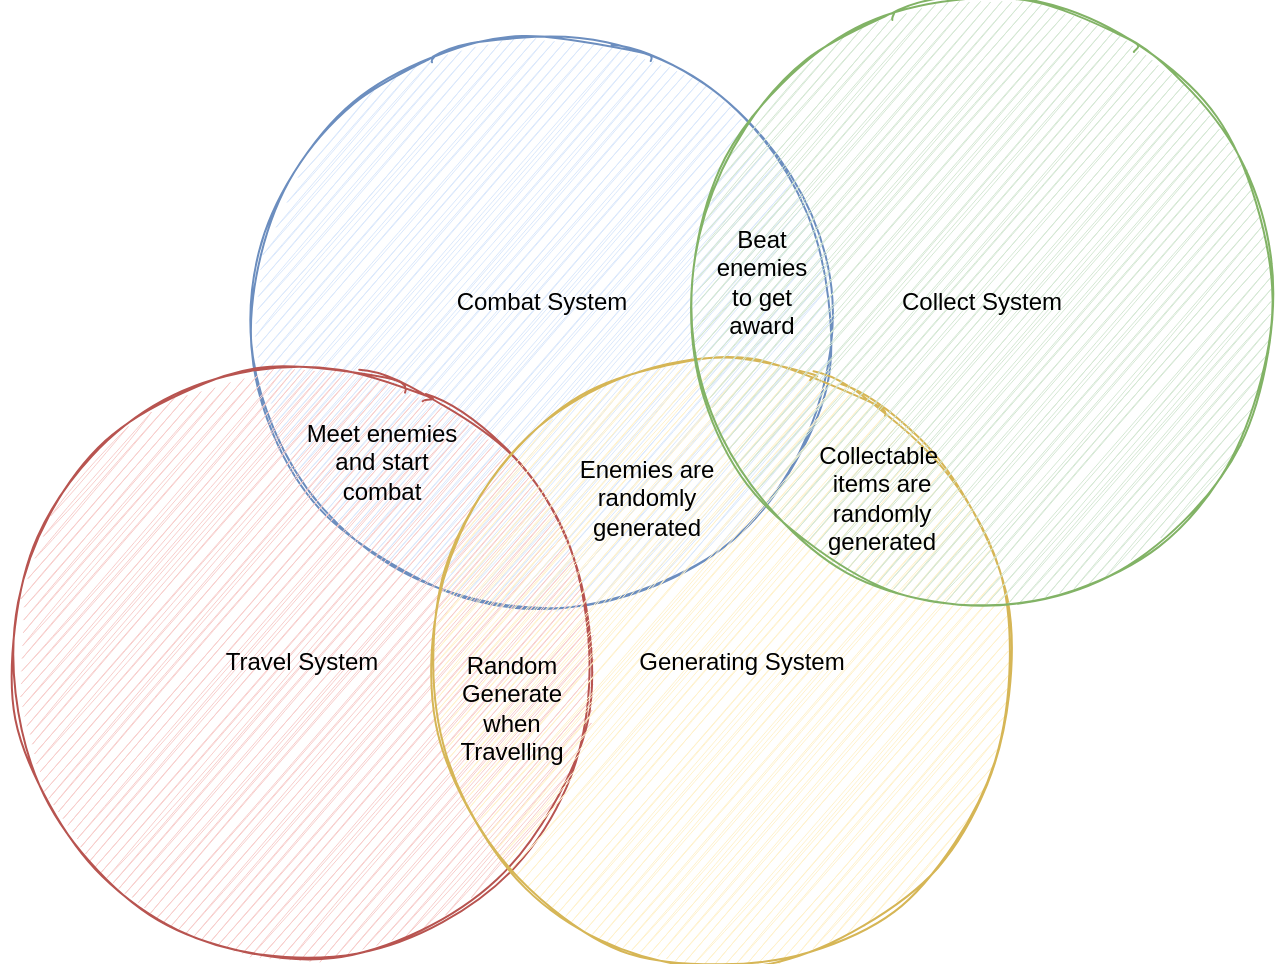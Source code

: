 <mxfile version="20.3.7" type="github">
  <diagram id="PXCcjUMb7tUucPaS4QIz" name="Page-1">
    <mxGraphModel dx="1153" dy="643" grid="1" gridSize="10" guides="1" tooltips="1" connect="1" arrows="1" fold="1" page="1" pageScale="1" pageWidth="850" pageHeight="1100" math="0" shadow="0">
      <root>
        <mxCell id="0" />
        <mxCell id="1" parent="0" />
        <mxCell id="cFTrVpyWIn3HdovlY6KM-1" value="" style="ellipse;whiteSpace=wrap;html=1;aspect=fixed;fillColor=#dae8fc;strokeColor=#6c8ebf;sketch=1;" vertex="1" parent="1">
          <mxGeometry x="160" y="30" width="300" height="300" as="geometry" />
        </mxCell>
        <mxCell id="cFTrVpyWIn3HdovlY6KM-2" value="Combat System" style="text;html=1;strokeColor=none;fillColor=none;align=center;verticalAlign=middle;whiteSpace=wrap;rounded=0;" vertex="1" parent="1">
          <mxGeometry x="260" y="135" width="100" height="70" as="geometry" />
        </mxCell>
        <mxCell id="cFTrVpyWIn3HdovlY6KM-5" value="" style="ellipse;whiteSpace=wrap;html=1;aspect=fixed;fillColor=#f8cecc;strokeColor=#b85450;shadow=0;sketch=1;" vertex="1" parent="1">
          <mxGeometry x="40" y="200" width="300" height="300" as="geometry" />
        </mxCell>
        <mxCell id="cFTrVpyWIn3HdovlY6KM-6" value="Travel System" style="text;html=1;strokeColor=none;fillColor=none;align=center;verticalAlign=middle;whiteSpace=wrap;rounded=0;shadow=0;sketch=1;" vertex="1" parent="1">
          <mxGeometry x="145" y="335" width="90" height="30" as="geometry" />
        </mxCell>
        <mxCell id="cFTrVpyWIn3HdovlY6KM-7" value="Meet enemies and start combat&lt;br&gt;" style="text;html=1;strokeColor=none;fillColor=none;align=center;verticalAlign=middle;whiteSpace=wrap;rounded=0;shadow=0;sketch=1;" vertex="1" parent="1">
          <mxGeometry x="190" y="220" width="80" height="60" as="geometry" />
        </mxCell>
        <mxCell id="cFTrVpyWIn3HdovlY6KM-8" value="" style="ellipse;whiteSpace=wrap;html=1;aspect=fixed;shadow=0;sketch=1;fillColor=#fff2cc;strokeColor=#d6b656;" vertex="1" parent="1">
          <mxGeometry x="250" y="200" width="300" height="300" as="geometry" />
        </mxCell>
        <mxCell id="cFTrVpyWIn3HdovlY6KM-9" value="Generating System" style="text;html=1;strokeColor=none;fillColor=none;align=center;verticalAlign=middle;whiteSpace=wrap;rounded=0;shadow=0;sketch=1;" vertex="1" parent="1">
          <mxGeometry x="350" y="335" width="120" height="30" as="geometry" />
        </mxCell>
        <mxCell id="cFTrVpyWIn3HdovlY6KM-10" value="Random Generate when Travelling" style="text;html=1;strokeColor=none;fillColor=none;align=center;verticalAlign=middle;whiteSpace=wrap;rounded=0;shadow=0;sketch=1;" vertex="1" parent="1">
          <mxGeometry x="265" y="330" width="60" height="85" as="geometry" />
        </mxCell>
        <mxCell id="cFTrVpyWIn3HdovlY6KM-11" value="Enemies are randomly generated" style="text;html=1;strokeColor=none;fillColor=none;align=center;verticalAlign=middle;whiteSpace=wrap;rounded=0;shadow=0;sketch=1;" vertex="1" parent="1">
          <mxGeometry x="325" y="240" width="75" height="55" as="geometry" />
        </mxCell>
        <mxCell id="cFTrVpyWIn3HdovlY6KM-12" value="" style="ellipse;whiteSpace=wrap;html=1;aspect=fixed;shadow=0;sketch=1;fillColor=#d5e8d4;strokeColor=#82b366;" vertex="1" parent="1">
          <mxGeometry x="380" y="20" width="300" height="300" as="geometry" />
        </mxCell>
        <mxCell id="cFTrVpyWIn3HdovlY6KM-13" value="Collect System" style="text;html=1;strokeColor=none;fillColor=none;align=center;verticalAlign=middle;whiteSpace=wrap;rounded=0;shadow=0;sketch=1;" vertex="1" parent="1">
          <mxGeometry x="485" y="147.5" width="90" height="45" as="geometry" />
        </mxCell>
        <mxCell id="cFTrVpyWIn3HdovlY6KM-15" value="Collectable&amp;nbsp; items are randomly generated" style="text;html=1;strokeColor=none;fillColor=none;align=center;verticalAlign=middle;whiteSpace=wrap;rounded=0;shadow=0;sketch=1;" vertex="1" parent="1">
          <mxGeometry x="450" y="252.5" width="60" height="30" as="geometry" />
        </mxCell>
        <mxCell id="cFTrVpyWIn3HdovlY6KM-16" value="Beat enemies to get award" style="text;html=1;strokeColor=none;fillColor=none;align=center;verticalAlign=middle;whiteSpace=wrap;rounded=0;shadow=0;sketch=1;" vertex="1" parent="1">
          <mxGeometry x="390" y="145" width="60" height="30" as="geometry" />
        </mxCell>
      </root>
    </mxGraphModel>
  </diagram>
</mxfile>
